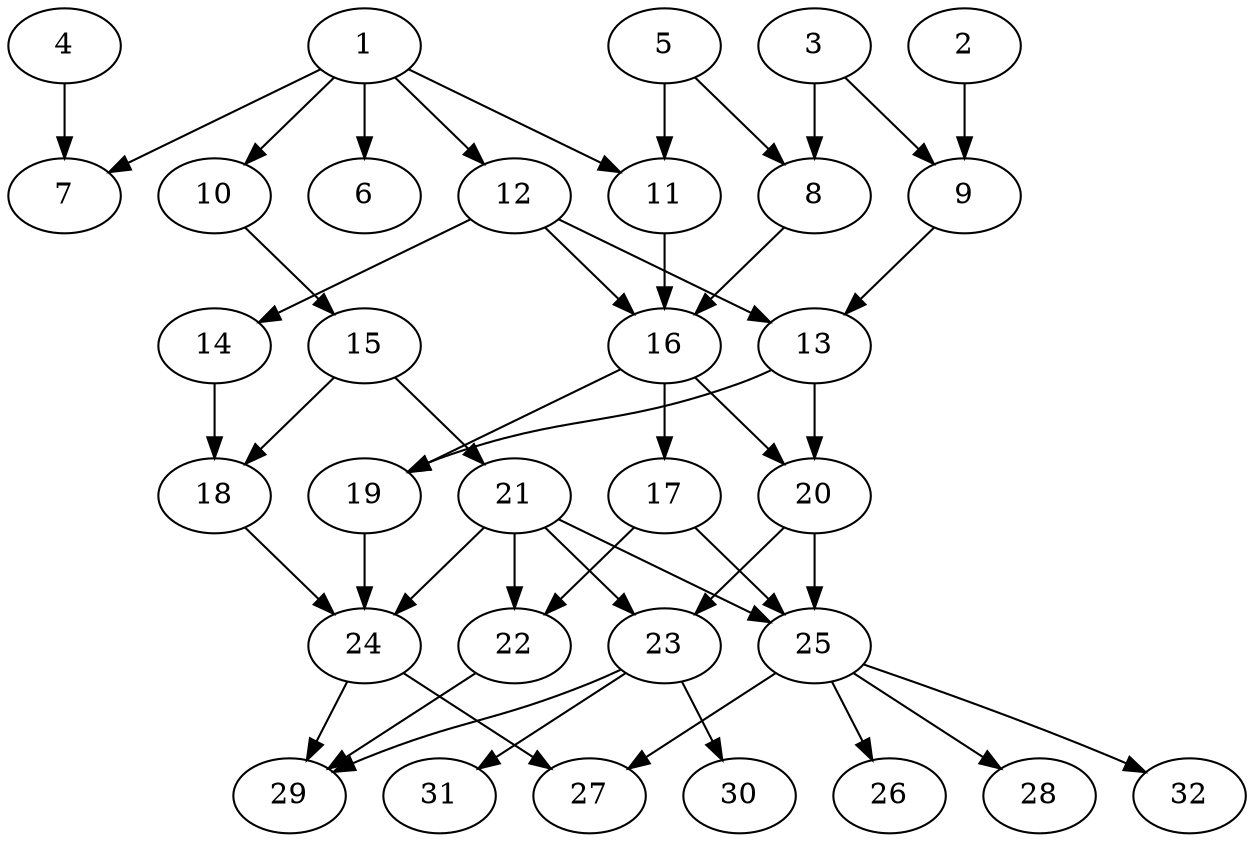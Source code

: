 // DAG (tier=2-normal, mode=compute, n=32, ccr=0.353, fat=0.573, density=0.510, regular=0.516, jump=0.177, mindata=524288, maxdata=8388608)
// DAG automatically generated by daggen at Sun Aug 24 16:33:33 2025
// /home/ermia/Project/Environments/daggen/bin/daggen --dot --ccr 0.353 --fat 0.573 --regular 0.516 --density 0.510 --jump 0.177 --mindata 524288 --maxdata 8388608 -n 32 
digraph G {
  1 [size="186710576486754176", alpha="0.09", expect_size="93355288243377088"]
  1 -> 6 [size ="137866067836928"]
  1 -> 7 [size ="137866067836928"]
  1 -> 10 [size ="137866067836928"]
  1 -> 11 [size ="137866067836928"]
  1 -> 12 [size ="137866067836928"]
  2 [size="163685994351571238912", alpha="0.09", expect_size="81842997175785619456"]
  2 -> 9 [size ="239385404506112"]
  3 [size="5172772052279326", alpha="0.11", expect_size="2586386026139663"]
  3 -> 8 [size ="118153619177472"]
  3 -> 9 [size ="118153619177472"]
  4 [size="370032415968533151744", alpha="0.09", expect_size="185016207984266575872"]
  4 -> 7 [size ="412334652653568"]
  5 [size="20095251511246848000", alpha="0.12", expect_size="10047625755623424000"]
  5 -> 8 [size ="59131507507200"]
  5 -> 11 [size ="59131507507200"]
  6 [size="406209903985724416", alpha="0.00", expect_size="203104951992862208"]
  7 [size="442549330668809", alpha="0.04", expect_size="221274665334404"]
  8 [size="1713471737279904", alpha="0.13", expect_size="856735868639952"]
  8 -> 16 [size ="34093450395648"]
  9 [size="5794135363064692736", alpha="0.16", expect_size="2897067681532346368"]
  9 -> 13 [size ="25807686729728"]
  10 [size="817169601321238528", alpha="0.09", expect_size="408584800660619264"]
  10 -> 15 [size ="6992483581952"]
  11 [size="26102595387849976", alpha="0.15", expect_size="13051297693924988"]
  11 -> 16 [size ="487079490355200"]
  12 [size="3565455806733782", alpha="0.12", expect_size="1782727903366891"]
  12 -> 13 [size ="79113305980928"]
  12 -> 14 [size ="79113305980928"]
  12 -> 16 [size ="79113305980928"]
  13 [size="19977473303267280", alpha="0.12", expect_size="9988736651633640"]
  13 -> 19 [size ="430287305572352"]
  13 -> 20 [size ="430287305572352"]
  14 [size="14937896903928858", alpha="0.02", expect_size="7468948451964429"]
  14 -> 18 [size ="7958071083008"]
  15 [size="111977937704407007232", alpha="0.15", expect_size="55988968852203503616"]
  15 -> 18 [size ="185856732168192"]
  15 -> 21 [size ="185856732168192"]
  16 [size="11698533978168718", alpha="0.03", expect_size="5849266989084359"]
  16 -> 17 [size ="540770280931328"]
  16 -> 19 [size ="540770280931328"]
  16 -> 20 [size ="540770280931328"]
  17 [size="191609438764937280", alpha="0.09", expect_size="95804719382468640"]
  17 -> 22 [size ="117524809121792"]
  17 -> 25 [size ="117524809121792"]
  18 [size="295104119739953792", alpha="0.15", expect_size="147552059869976896"]
  18 -> 24 [size ="379718595510272"]
  19 [size="34367371225150652", alpha="0.06", expect_size="17183685612575326"]
  19 -> 24 [size ="538617160138752"]
  20 [size="185452000967881916416", alpha="0.10", expect_size="92726000483940958208"]
  20 -> 23 [size ="260162283634688"]
  20 -> 25 [size ="260162283634688"]
  21 [size="61705546869973712896", alpha="0.10", expect_size="30852773434986856448"]
  21 -> 22 [size ="124922152091648"]
  21 -> 23 [size ="124922152091648"]
  21 -> 24 [size ="124922152091648"]
  21 -> 25 [size ="124922152091648"]
  22 [size="18669103511221236", alpha="0.07", expect_size="9334551755610618"]
  22 -> 29 [size ="385610887987200"]
  23 [size="30240625095611424", alpha="0.18", expect_size="15120312547805712"]
  23 -> 29 [size ="507227047723008"]
  23 -> 30 [size ="507227047723008"]
  23 -> 31 [size ="507227047723008"]
  24 [size="40056106673140472", alpha="0.12", expect_size="20028053336570236"]
  24 -> 27 [size ="26578465587200"]
  24 -> 29 [size ="26578465587200"]
  25 [size="275961664404616", alpha="0.17", expect_size="137980832202308"]
  25 -> 26 [size ="4324528750592"]
  25 -> 27 [size ="4324528750592"]
  25 -> 28 [size ="4324528750592"]
  25 -> 32 [size ="4324528750592"]
  26 [size="210995114495542", alpha="0.03", expect_size="105497557247771"]
  27 [size="29657725925563", alpha="0.13", expect_size="14828862962781"]
  28 [size="11343536477708738", alpha="0.05", expect_size="5671768238854369"]
  29 [size="166382248021203424", alpha="0.06", expect_size="83191124010601712"]
  30 [size="4585269954193364", alpha="0.19", expect_size="2292634977096682"]
  31 [size="3374622348737217", alpha="0.09", expect_size="1687311174368608"]
  32 [size="151643478183413792", alpha="0.06", expect_size="75821739091706896"]
}